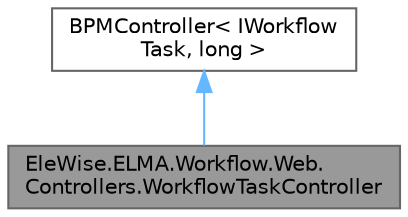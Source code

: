 digraph "EleWise.ELMA.Workflow.Web.Controllers.WorkflowTaskController"
{
 // LATEX_PDF_SIZE
  bgcolor="transparent";
  edge [fontname=Helvetica,fontsize=10,labelfontname=Helvetica,labelfontsize=10];
  node [fontname=Helvetica,fontsize=10,shape=box,height=0.2,width=0.4];
  Node1 [id="Node000001",label="EleWise.ELMA.Workflow.Web.\lControllers.WorkflowTaskController",height=0.2,width=0.4,color="gray40", fillcolor="grey60", style="filled", fontcolor="black",tooltip="Контроллер задач процесса"];
  Node2 -> Node1 [id="edge1_Node000001_Node000002",dir="back",color="steelblue1",style="solid",tooltip=" "];
  Node2 [id="Node000002",label="BPMController\< IWorkflow\lTask, long \>",height=0.2,width=0.4,color="gray40", fillcolor="white", style="filled",tooltip=" "];
}
